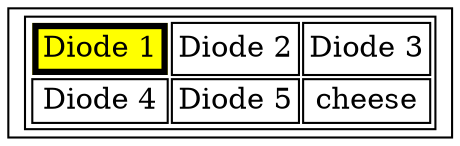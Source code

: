 graph array_table {
	node [bgcolor="brown:green" shape=rectangle]
	"Diode Array" [label=<<TABLE>
 <TR>
   <TD border="3" style="radial" bgcolor="yellow"  gradientangle="60">Diode 1</TD>
   <TD>Diode 2</TD>
   <TD>Diode 3</TD>
 </TR>
 <TR>
   <TD>Diode 4</TD>
   <TD>Diode 5</TD>
   <TD>cheese</TD>
 </TR>
</TABLE>>]
}
